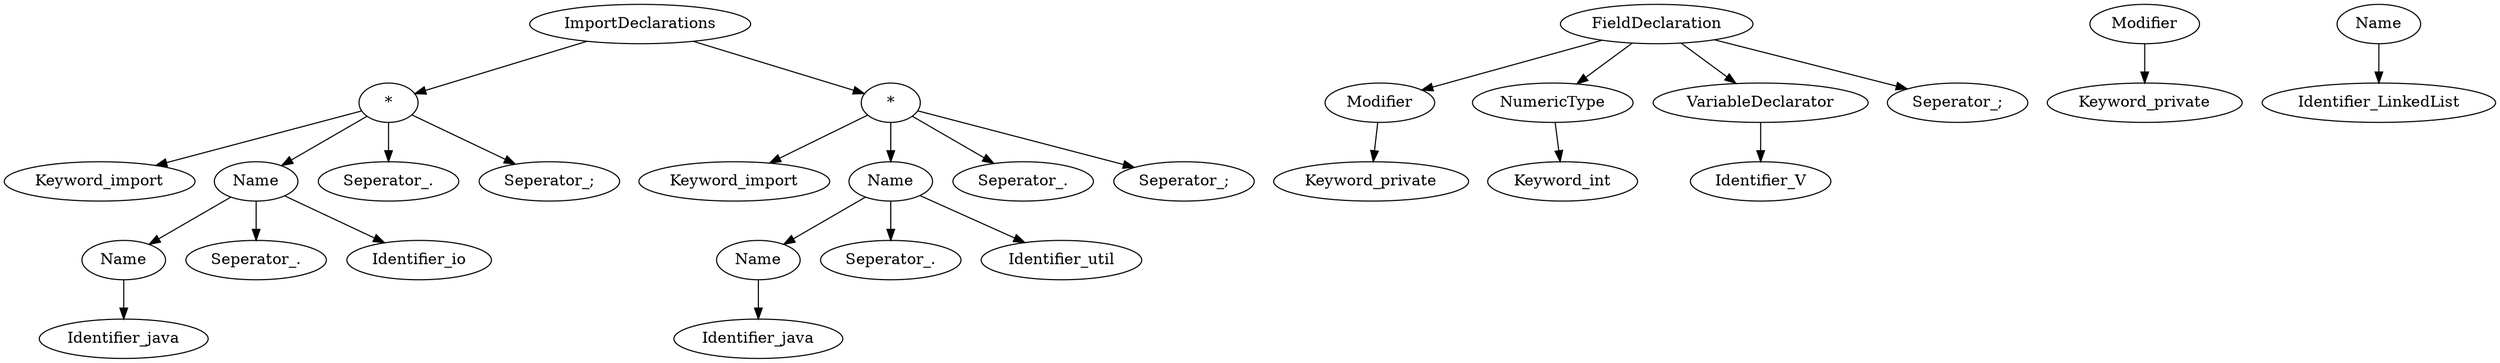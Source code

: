 digraph G{
node[ordering=out]
n1a[label="Identifier_java"]
n1[label="Name"]
n1->n1a
n2b[label="Seperator_."]
n2c[label="Identifier_io"]
n2[label="Name"]
n2->n1
n2->n2b
n2->n2c
n3a[label="Keyword_import"]
n3c[label="Seperator_."]
n3e[label="Seperator_;"]
n3[label="*"]
n3->n3a
n3->n2
n3->n3c
n3->n3e
n4a[label="Identifier_java"]
n4[label="Name"]
n4->n4a
n5b[label="Seperator_."]
n5c[label="Identifier_util"]
n5[label="Name"]
n5->n4
n5->n5b
n5->n5c
n6a[label="Keyword_import"]
n6c[label="Seperator_."]
n6e[label="Seperator_;"]
n6[label="*"]
n6->n6a
n6->n5
n6->n6c
n6->n6e
n7[label="ImportDeclarations"]
n7->n3
n7->n6
n8a[label="Keyword_private"]
n8[label="Modifier"]
n8->n8a
n9a[label="Keyword_int"]
n9[label="NumericType"]
n9->n9a
n10a[label="Identifier_V"]
n10[label="VariableDeclarator"]
n10->n10a
n11d[label="Seperator_;"]
n11[label="FieldDeclaration"]
n11->n8
n11->n9
n11->n10
n11->n11d
n12a[label="Keyword_private"]
n12[label="Modifier"]
n12->n12a
n13a[label="Identifier_LinkedList"]
n13[label="Name"]
n13->n13a
}
